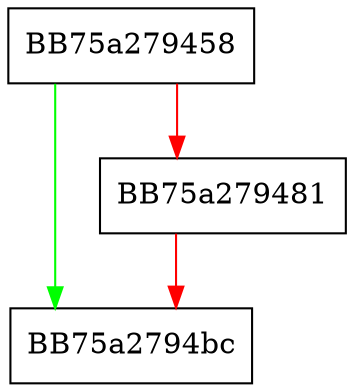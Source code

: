 digraph _Change_array {
  node [shape="box"];
  graph [splines=ortho];
  BB75a279458 -> BB75a2794bc [color="green"];
  BB75a279458 -> BB75a279481 [color="red"];
  BB75a279481 -> BB75a2794bc [color="red"];
}